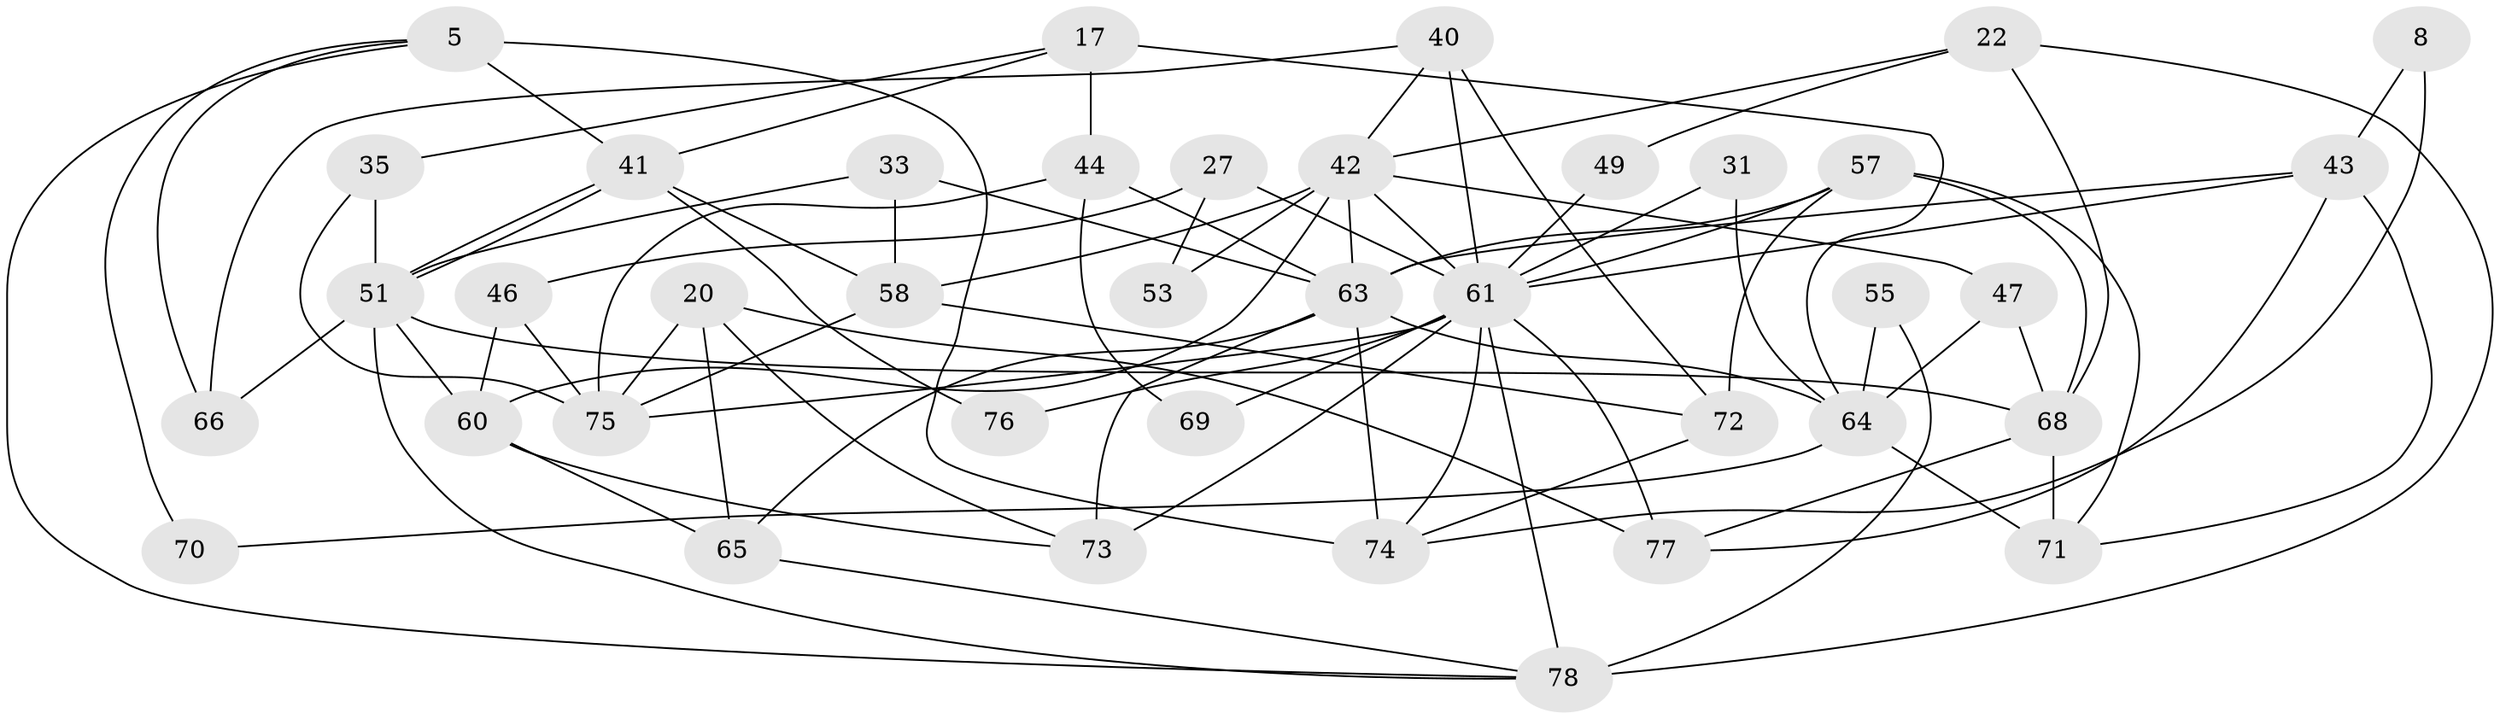 // original degree distribution, {9: 0.01282051282051282, 6: 0.10256410256410256, 3: 0.2692307692307692, 5: 0.16666666666666666, 2: 0.1794871794871795, 8: 0.038461538461538464, 4: 0.21794871794871795, 7: 0.01282051282051282}
// Generated by graph-tools (version 1.1) at 2025/52/03/09/25 04:52:17]
// undirected, 39 vertices, 87 edges
graph export_dot {
graph [start="1"]
  node [color=gray90,style=filled];
  5 [super="+4"];
  8;
  17;
  20;
  22;
  27;
  31;
  33;
  35;
  40 [super="+3+28"];
  41;
  42 [super="+25"];
  43 [super="+21"];
  44 [super="+19+30"];
  46;
  47;
  49;
  51 [super="+26"];
  53 [super="+50"];
  55 [super="+48"];
  57;
  58 [super="+39+56+32"];
  60 [super="+52"];
  61 [super="+12+24+59"];
  63 [super="+37"];
  64 [super="+18"];
  65;
  66;
  68 [super="+62+6"];
  69;
  70;
  71 [super="+15"];
  72 [super="+67"];
  73 [super="+10"];
  74;
  75 [super="+36"];
  76;
  77 [super="+34"];
  78 [super="+23+11+45"];
  5 -- 74 [weight=2];
  5 -- 78;
  5 -- 66;
  5 -- 70;
  5 -- 41;
  8 -- 74;
  8 -- 43;
  17 -- 41;
  17 -- 35;
  17 -- 44 [weight=2];
  17 -- 64;
  20 -- 77;
  20 -- 65;
  20 -- 73;
  20 -- 75;
  22 -- 49;
  22 -- 78;
  22 -- 42;
  22 -- 68;
  27 -- 46;
  27 -- 53;
  27 -- 61;
  31 -- 64;
  31 -- 61;
  33 -- 58;
  33 -- 51;
  33 -- 63;
  35 -- 51;
  35 -- 75;
  40 -- 42;
  40 -- 72 [weight=2];
  40 -- 66;
  40 -- 61 [weight=3];
  41 -- 51;
  41 -- 51;
  41 -- 76;
  41 -- 58;
  42 -- 63 [weight=2];
  42 -- 53 [weight=3];
  42 -- 47;
  42 -- 60;
  42 -- 58 [weight=3];
  42 -- 61;
  43 -- 77;
  43 -- 63 [weight=2];
  43 -- 71;
  43 -- 61;
  44 -- 75;
  44 -- 69;
  44 -- 63;
  46 -- 75 [weight=2];
  46 -- 60;
  47 -- 64;
  47 -- 68;
  49 -- 61;
  51 -- 66;
  51 -- 78 [weight=2];
  51 -- 60;
  51 -- 68;
  55 -- 78;
  55 -- 64 [weight=2];
  57 -- 71;
  57 -- 63;
  57 -- 72;
  57 -- 68;
  57 -- 61 [weight=3];
  58 -- 75;
  58 -- 72;
  60 -- 65;
  60 -- 73;
  61 -- 74;
  61 -- 69;
  61 -- 73 [weight=2];
  61 -- 75 [weight=2];
  61 -- 76;
  61 -- 77 [weight=3];
  61 -- 78 [weight=4];
  63 -- 65;
  63 -- 64 [weight=2];
  63 -- 73;
  63 -- 74;
  64 -- 71 [weight=2];
  64 -- 70;
  65 -- 78;
  68 -- 77;
  68 -- 71 [weight=4];
  72 -- 74;
}
